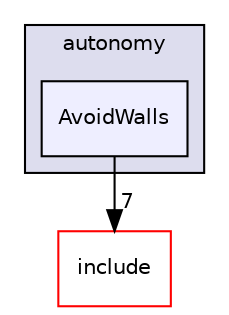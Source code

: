 digraph "/root/scrimmage/scrimmage/src/plugins/autonomy/AvoidWalls" {
  compound=true
  node [ fontsize="10", fontname="Helvetica"];
  edge [ labelfontsize="10", labelfontname="Helvetica"];
  subgraph clusterdir_9a5cd39d655c6343ef9bc0ff48b9632e {
    graph [ bgcolor="#ddddee", pencolor="black", label="autonomy" fontname="Helvetica", fontsize="10", URL="dir_9a5cd39d655c6343ef9bc0ff48b9632e.html"]
  dir_deb1a2fc00d57dd1209b5d33b4010e9c [shape=box, label="AvoidWalls", style="filled", fillcolor="#eeeeff", pencolor="black", URL="dir_deb1a2fc00d57dd1209b5d33b4010e9c.html"];
  }
  dir_d44c64559bbebec7f509842c48db8b23 [shape=box label="include" fillcolor="white" style="filled" color="red" URL="dir_d44c64559bbebec7f509842c48db8b23.html"];
  dir_deb1a2fc00d57dd1209b5d33b4010e9c->dir_d44c64559bbebec7f509842c48db8b23 [headlabel="7", labeldistance=1.5 headhref="dir_000166_000004.html"];
}
